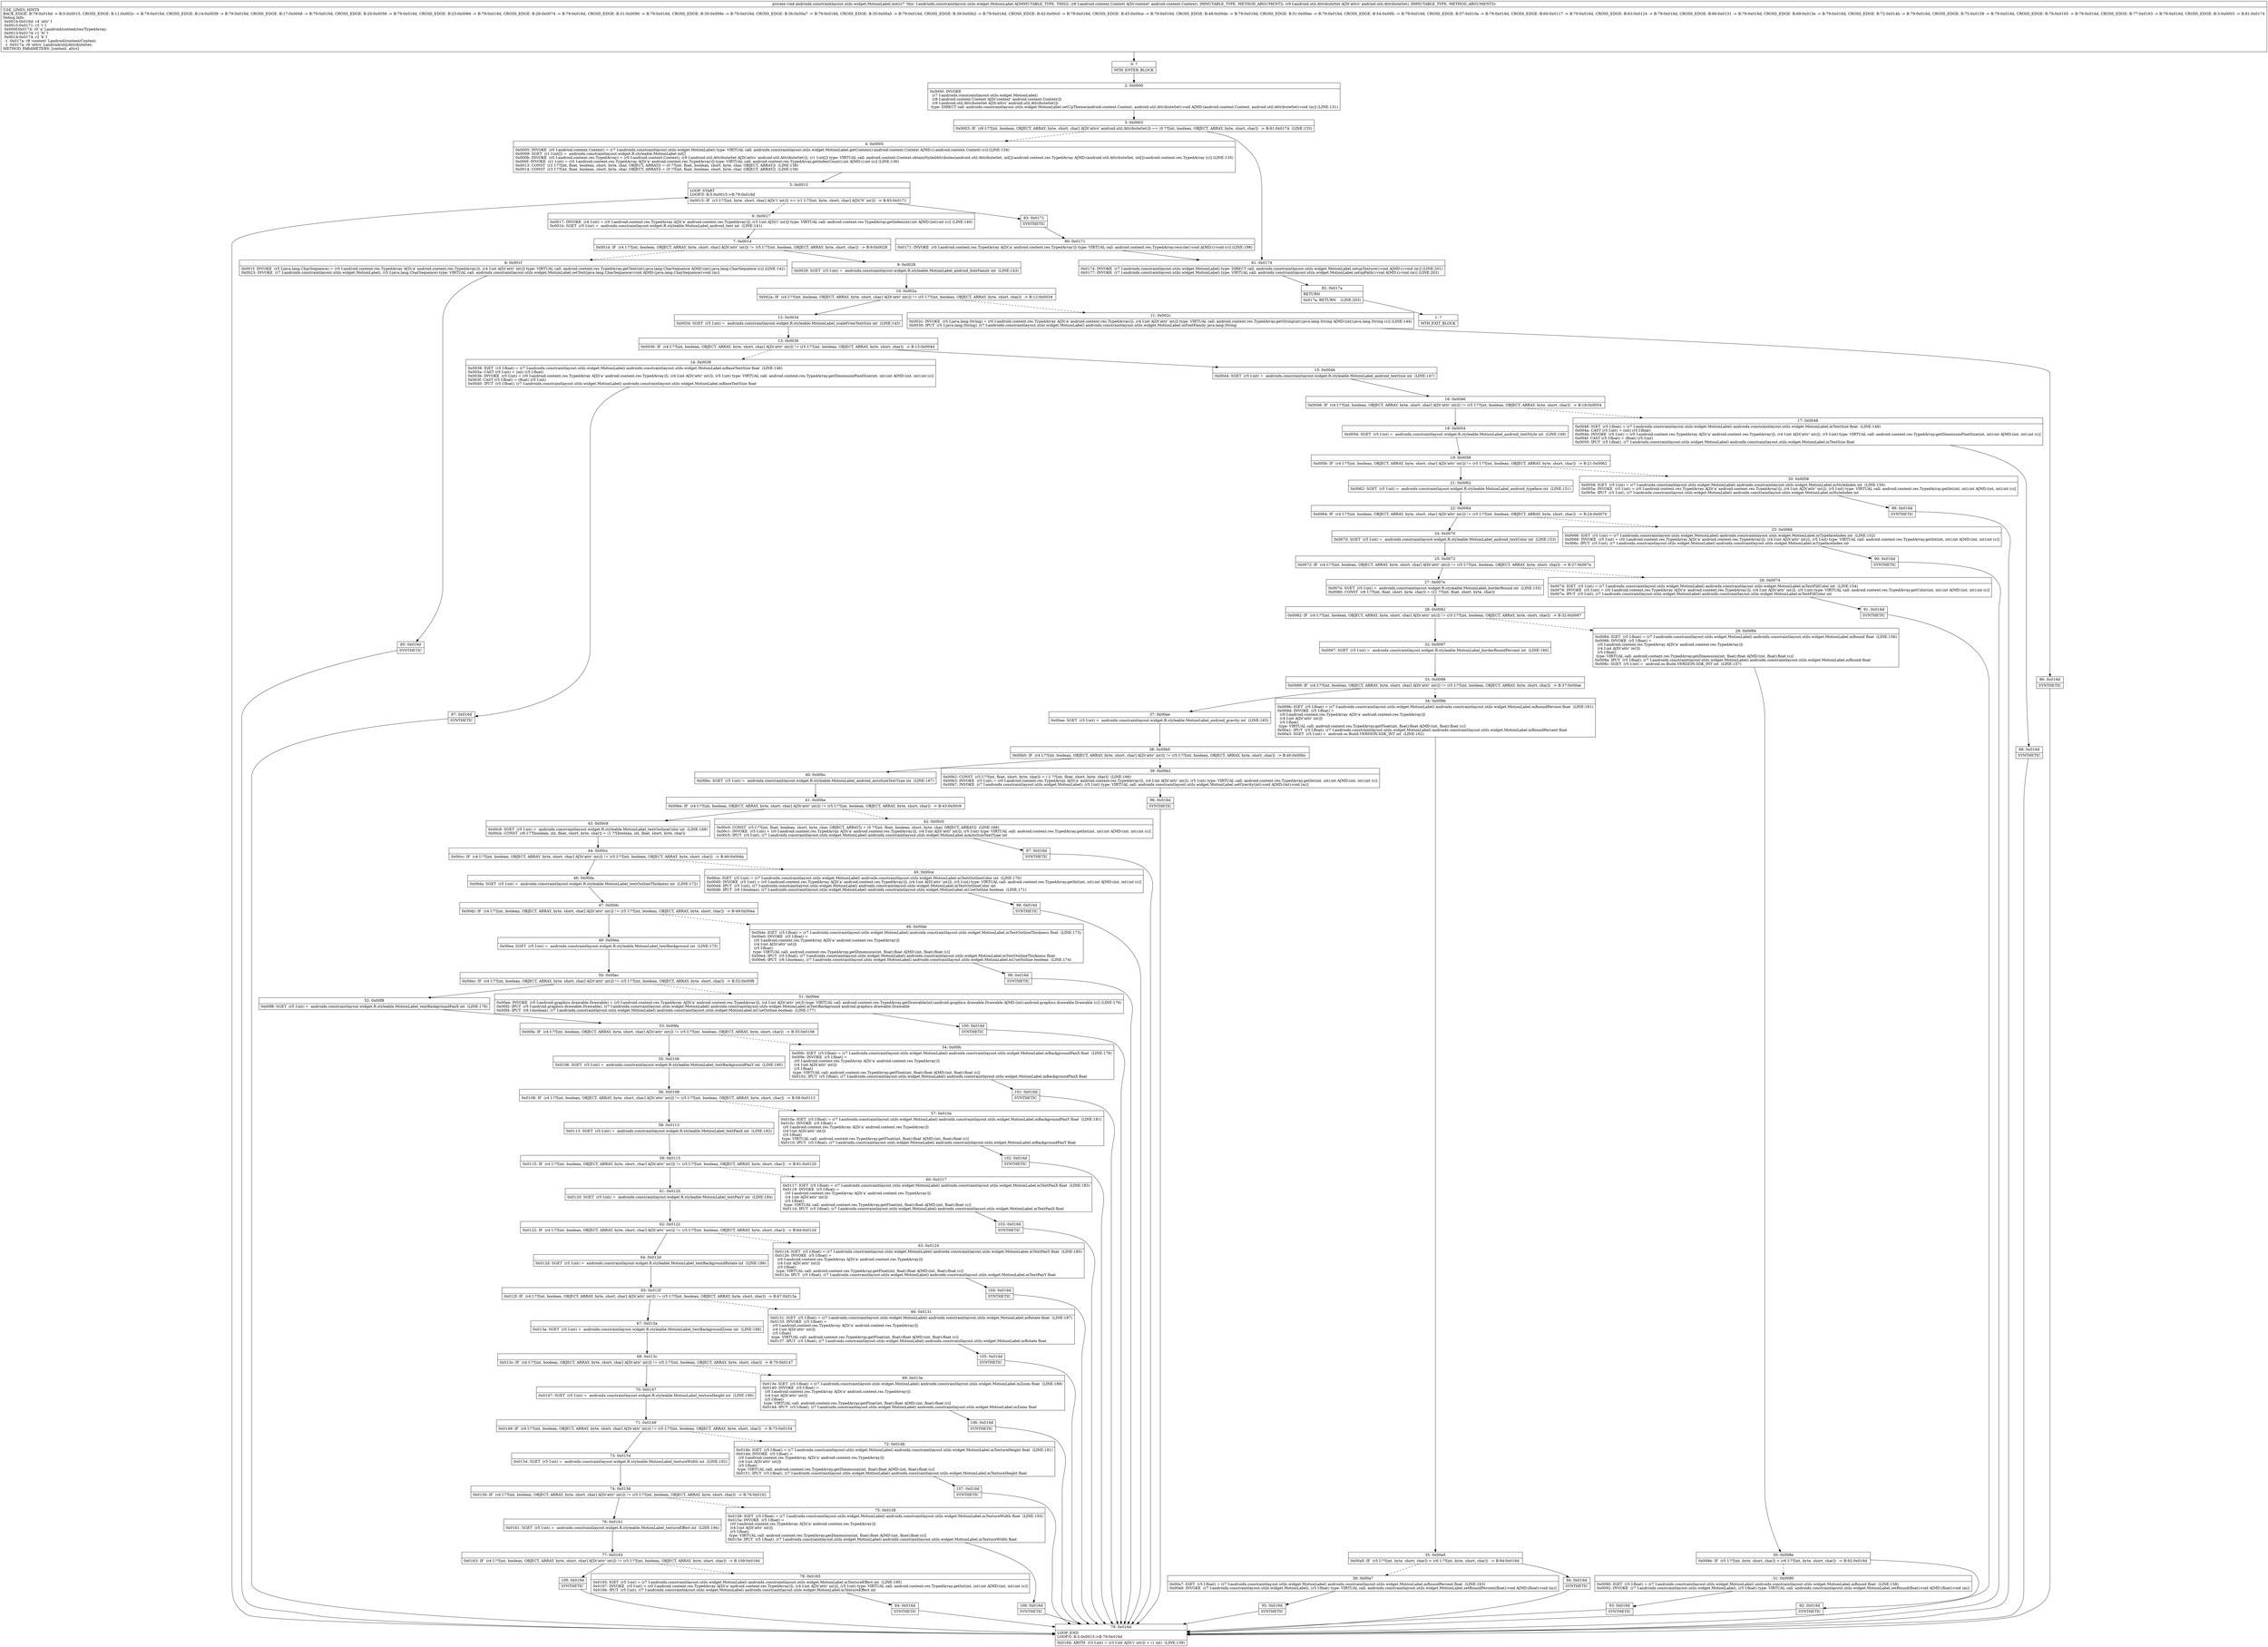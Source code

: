 digraph "CFG forandroidx.constraintlayout.utils.widget.MotionLabel.init(Landroid\/content\/Context;Landroid\/util\/AttributeSet;)V" {
Node_0 [shape=record,label="{0\:\ ?|MTH_ENTER_BLOCK\l}"];
Node_2 [shape=record,label="{2\:\ 0x0000|0x0000: INVOKE  \l  (r7 I:androidx.constraintlayout.utils.widget.MotionLabel)\l  (r8 I:android.content.Context A[D('context' android.content.Context)])\l  (r9 I:android.util.AttributeSet A[D('attrs' android.util.AttributeSet)])\l type: DIRECT call: androidx.constraintlayout.utils.widget.MotionLabel.setUpTheme(android.content.Context, android.util.AttributeSet):void A[MD:(android.content.Context, android.util.AttributeSet):void (m)] (LINE:131)\l}"];
Node_3 [shape=record,label="{3\:\ 0x0003|0x0003: IF  (r9 I:??[int, boolean, OBJECT, ARRAY, byte, short, char] A[D('attrs' android.util.AttributeSet)]) == (0 ??[int, boolean, OBJECT, ARRAY, byte, short, char])  \-\> B:81:0x0174  (LINE:133)\l}"];
Node_4 [shape=record,label="{4\:\ 0x0005|0x0005: INVOKE  (r0 I:android.content.Context) = (r7 I:androidx.constraintlayout.utils.widget.MotionLabel) type: VIRTUAL call: androidx.constraintlayout.utils.widget.MotionLabel.getContext():android.content.Context A[MD:():android.content.Context (c)] (LINE:134)\l0x0009: SGET  (r1 I:int[]) =  androidx.constraintlayout.widget.R.styleable.MotionLabel int[] \l0x000b: INVOKE  (r0 I:android.content.res.TypedArray) = (r0 I:android.content.Context), (r9 I:android.util.AttributeSet A[D('attrs' android.util.AttributeSet)]), (r1 I:int[]) type: VIRTUAL call: android.content.Context.obtainStyledAttributes(android.util.AttributeSet, int[]):android.content.res.TypedArray A[MD:(android.util.AttributeSet, int[]):android.content.res.TypedArray (c)] (LINE:135)\l0x000f: INVOKE  (r1 I:int) = (r0 I:android.content.res.TypedArray A[D('a' android.content.res.TypedArray)]) type: VIRTUAL call: android.content.res.TypedArray.getIndexCount():int A[MD:():int (c)] (LINE:136)\l0x0013: CONST  (r2 I:??[int, float, boolean, short, byte, char, OBJECT, ARRAY]) = (0 ??[int, float, boolean, short, byte, char, OBJECT, ARRAY])  (LINE:138)\l0x0014: CONST  (r3 I:??[int, float, boolean, short, byte, char, OBJECT, ARRAY]) = (0 ??[int, float, boolean, short, byte, char, OBJECT, ARRAY])  (LINE:139)\l}"];
Node_5 [shape=record,label="{5\:\ 0x0015|LOOP_START\lLOOP:0: B:5:0x0015\-\>B:79:0x016d\l|0x0015: IF  (r3 I:??[int, byte, short, char] A[D('i' int)]) \>= (r1 I:??[int, byte, short, char] A[D('N' int)])  \-\> B:83:0x0171 \l}"];
Node_6 [shape=record,label="{6\:\ 0x0017|0x0017: INVOKE  (r4 I:int) = (r0 I:android.content.res.TypedArray A[D('a' android.content.res.TypedArray)]), (r3 I:int A[D('i' int)]) type: VIRTUAL call: android.content.res.TypedArray.getIndex(int):int A[MD:(int):int (c)] (LINE:140)\l0x001b: SGET  (r5 I:int) =  androidx.constraintlayout.widget.R.styleable.MotionLabel_android_text int  (LINE:141)\l}"];
Node_7 [shape=record,label="{7\:\ 0x001d|0x001d: IF  (r4 I:??[int, boolean, OBJECT, ARRAY, byte, short, char] A[D('attr' int)]) != (r5 I:??[int, boolean, OBJECT, ARRAY, byte, short, char])  \-\> B:9:0x0028 \l}"];
Node_8 [shape=record,label="{8\:\ 0x001f|0x001f: INVOKE  (r5 I:java.lang.CharSequence) = (r0 I:android.content.res.TypedArray A[D('a' android.content.res.TypedArray)]), (r4 I:int A[D('attr' int)]) type: VIRTUAL call: android.content.res.TypedArray.getText(int):java.lang.CharSequence A[MD:(int):java.lang.CharSequence (c)] (LINE:142)\l0x0023: INVOKE  (r7 I:androidx.constraintlayout.utils.widget.MotionLabel), (r5 I:java.lang.CharSequence) type: VIRTUAL call: androidx.constraintlayout.utils.widget.MotionLabel.setText(java.lang.CharSequence):void A[MD:(java.lang.CharSequence):void (m)]\l}"];
Node_85 [shape=record,label="{85\:\ 0x016d|SYNTHETIC\l}"];
Node_79 [shape=record,label="{79\:\ 0x016d|LOOP_END\lLOOP:0: B:5:0x0015\-\>B:79:0x016d\l|0x016d: ARITH  (r3 I:int) = (r3 I:int A[D('i' int)]) + (1 int)  (LINE:139)\l}"];
Node_9 [shape=record,label="{9\:\ 0x0028|0x0028: SGET  (r5 I:int) =  androidx.constraintlayout.widget.R.styleable.MotionLabel_android_fontFamily int  (LINE:143)\l}"];
Node_10 [shape=record,label="{10\:\ 0x002a|0x002a: IF  (r4 I:??[int, boolean, OBJECT, ARRAY, byte, short, char] A[D('attr' int)]) != (r5 I:??[int, boolean, OBJECT, ARRAY, byte, short, char])  \-\> B:12:0x0034 \l}"];
Node_11 [shape=record,label="{11\:\ 0x002c|0x002c: INVOKE  (r5 I:java.lang.String) = (r0 I:android.content.res.TypedArray A[D('a' android.content.res.TypedArray)]), (r4 I:int A[D('attr' int)]) type: VIRTUAL call: android.content.res.TypedArray.getString(int):java.lang.String A[MD:(int):java.lang.String (c)] (LINE:144)\l0x0030: IPUT  (r5 I:java.lang.String), (r7 I:androidx.constraintlayout.utils.widget.MotionLabel) androidx.constraintlayout.utils.widget.MotionLabel.mFontFamily java.lang.String \l}"];
Node_86 [shape=record,label="{86\:\ 0x016d|SYNTHETIC\l}"];
Node_12 [shape=record,label="{12\:\ 0x0034|0x0034: SGET  (r5 I:int) =  androidx.constraintlayout.widget.R.styleable.MotionLabel_scaleFromTextSize int  (LINE:145)\l}"];
Node_13 [shape=record,label="{13\:\ 0x0036|0x0036: IF  (r4 I:??[int, boolean, OBJECT, ARRAY, byte, short, char] A[D('attr' int)]) != (r5 I:??[int, boolean, OBJECT, ARRAY, byte, short, char])  \-\> B:15:0x0044 \l}"];
Node_14 [shape=record,label="{14\:\ 0x0038|0x0038: IGET  (r5 I:float) = (r7 I:androidx.constraintlayout.utils.widget.MotionLabel) androidx.constraintlayout.utils.widget.MotionLabel.mBaseTextSize float  (LINE:146)\l0x003a: CAST (r5 I:int) = (int) (r5 I:float) \l0x003b: INVOKE  (r5 I:int) = (r0 I:android.content.res.TypedArray A[D('a' android.content.res.TypedArray)]), (r4 I:int A[D('attr' int)]), (r5 I:int) type: VIRTUAL call: android.content.res.TypedArray.getDimensionPixelSize(int, int):int A[MD:(int, int):int (c)]\l0x003f: CAST (r5 I:float) = (float) (r5 I:int) \l0x0040: IPUT  (r5 I:float), (r7 I:androidx.constraintlayout.utils.widget.MotionLabel) androidx.constraintlayout.utils.widget.MotionLabel.mBaseTextSize float \l}"];
Node_87 [shape=record,label="{87\:\ 0x016d|SYNTHETIC\l}"];
Node_15 [shape=record,label="{15\:\ 0x0044|0x0044: SGET  (r5 I:int) =  androidx.constraintlayout.widget.R.styleable.MotionLabel_android_textSize int  (LINE:147)\l}"];
Node_16 [shape=record,label="{16\:\ 0x0046|0x0046: IF  (r4 I:??[int, boolean, OBJECT, ARRAY, byte, short, char] A[D('attr' int)]) != (r5 I:??[int, boolean, OBJECT, ARRAY, byte, short, char])  \-\> B:18:0x0054 \l}"];
Node_17 [shape=record,label="{17\:\ 0x0048|0x0048: IGET  (r5 I:float) = (r7 I:androidx.constraintlayout.utils.widget.MotionLabel) androidx.constraintlayout.utils.widget.MotionLabel.mTextSize float  (LINE:148)\l0x004a: CAST (r5 I:int) = (int) (r5 I:float) \l0x004b: INVOKE  (r5 I:int) = (r0 I:android.content.res.TypedArray A[D('a' android.content.res.TypedArray)]), (r4 I:int A[D('attr' int)]), (r5 I:int) type: VIRTUAL call: android.content.res.TypedArray.getDimensionPixelSize(int, int):int A[MD:(int, int):int (c)]\l0x004f: CAST (r5 I:float) = (float) (r5 I:int) \l0x0050: IPUT  (r5 I:float), (r7 I:androidx.constraintlayout.utils.widget.MotionLabel) androidx.constraintlayout.utils.widget.MotionLabel.mTextSize float \l}"];
Node_88 [shape=record,label="{88\:\ 0x016d|SYNTHETIC\l}"];
Node_18 [shape=record,label="{18\:\ 0x0054|0x0054: SGET  (r5 I:int) =  androidx.constraintlayout.widget.R.styleable.MotionLabel_android_textStyle int  (LINE:149)\l}"];
Node_19 [shape=record,label="{19\:\ 0x0056|0x0056: IF  (r4 I:??[int, boolean, OBJECT, ARRAY, byte, short, char] A[D('attr' int)]) != (r5 I:??[int, boolean, OBJECT, ARRAY, byte, short, char])  \-\> B:21:0x0062 \l}"];
Node_20 [shape=record,label="{20\:\ 0x0058|0x0058: IGET  (r5 I:int) = (r7 I:androidx.constraintlayout.utils.widget.MotionLabel) androidx.constraintlayout.utils.widget.MotionLabel.mStyleIndex int  (LINE:150)\l0x005a: INVOKE  (r5 I:int) = (r0 I:android.content.res.TypedArray A[D('a' android.content.res.TypedArray)]), (r4 I:int A[D('attr' int)]), (r5 I:int) type: VIRTUAL call: android.content.res.TypedArray.getInt(int, int):int A[MD:(int, int):int (c)]\l0x005e: IPUT  (r5 I:int), (r7 I:androidx.constraintlayout.utils.widget.MotionLabel) androidx.constraintlayout.utils.widget.MotionLabel.mStyleIndex int \l}"];
Node_89 [shape=record,label="{89\:\ 0x016d|SYNTHETIC\l}"];
Node_21 [shape=record,label="{21\:\ 0x0062|0x0062: SGET  (r5 I:int) =  androidx.constraintlayout.widget.R.styleable.MotionLabel_android_typeface int  (LINE:151)\l}"];
Node_22 [shape=record,label="{22\:\ 0x0064|0x0064: IF  (r4 I:??[int, boolean, OBJECT, ARRAY, byte, short, char] A[D('attr' int)]) != (r5 I:??[int, boolean, OBJECT, ARRAY, byte, short, char])  \-\> B:24:0x0070 \l}"];
Node_23 [shape=record,label="{23\:\ 0x0066|0x0066: IGET  (r5 I:int) = (r7 I:androidx.constraintlayout.utils.widget.MotionLabel) androidx.constraintlayout.utils.widget.MotionLabel.mTypefaceIndex int  (LINE:152)\l0x0068: INVOKE  (r5 I:int) = (r0 I:android.content.res.TypedArray A[D('a' android.content.res.TypedArray)]), (r4 I:int A[D('attr' int)]), (r5 I:int) type: VIRTUAL call: android.content.res.TypedArray.getInt(int, int):int A[MD:(int, int):int (c)]\l0x006c: IPUT  (r5 I:int), (r7 I:androidx.constraintlayout.utils.widget.MotionLabel) androidx.constraintlayout.utils.widget.MotionLabel.mTypefaceIndex int \l}"];
Node_90 [shape=record,label="{90\:\ 0x016d|SYNTHETIC\l}"];
Node_24 [shape=record,label="{24\:\ 0x0070|0x0070: SGET  (r5 I:int) =  androidx.constraintlayout.widget.R.styleable.MotionLabel_android_textColor int  (LINE:153)\l}"];
Node_25 [shape=record,label="{25\:\ 0x0072|0x0072: IF  (r4 I:??[int, boolean, OBJECT, ARRAY, byte, short, char] A[D('attr' int)]) != (r5 I:??[int, boolean, OBJECT, ARRAY, byte, short, char])  \-\> B:27:0x007e \l}"];
Node_26 [shape=record,label="{26\:\ 0x0074|0x0074: IGET  (r5 I:int) = (r7 I:androidx.constraintlayout.utils.widget.MotionLabel) androidx.constraintlayout.utils.widget.MotionLabel.mTextFillColor int  (LINE:154)\l0x0076: INVOKE  (r5 I:int) = (r0 I:android.content.res.TypedArray A[D('a' android.content.res.TypedArray)]), (r4 I:int A[D('attr' int)]), (r5 I:int) type: VIRTUAL call: android.content.res.TypedArray.getColor(int, int):int A[MD:(int, int):int (c)]\l0x007a: IPUT  (r5 I:int), (r7 I:androidx.constraintlayout.utils.widget.MotionLabel) androidx.constraintlayout.utils.widget.MotionLabel.mTextFillColor int \l}"];
Node_91 [shape=record,label="{91\:\ 0x016d|SYNTHETIC\l}"];
Node_27 [shape=record,label="{27\:\ 0x007e|0x007e: SGET  (r5 I:int) =  androidx.constraintlayout.widget.R.styleable.MotionLabel_borderRound int  (LINE:155)\l0x0080: CONST  (r6 I:??[int, float, short, byte, char]) = (21 ??[int, float, short, byte, char]) \l}"];
Node_28 [shape=record,label="{28\:\ 0x0082|0x0082: IF  (r4 I:??[int, boolean, OBJECT, ARRAY, byte, short, char] A[D('attr' int)]) != (r5 I:??[int, boolean, OBJECT, ARRAY, byte, short, char])  \-\> B:32:0x0097 \l}"];
Node_29 [shape=record,label="{29\:\ 0x0084|0x0084: IGET  (r5 I:float) = (r7 I:androidx.constraintlayout.utils.widget.MotionLabel) androidx.constraintlayout.utils.widget.MotionLabel.mRound float  (LINE:156)\l0x0086: INVOKE  (r5 I:float) = \l  (r0 I:android.content.res.TypedArray A[D('a' android.content.res.TypedArray)])\l  (r4 I:int A[D('attr' int)])\l  (r5 I:float)\l type: VIRTUAL call: android.content.res.TypedArray.getDimension(int, float):float A[MD:(int, float):float (c)]\l0x008a: IPUT  (r5 I:float), (r7 I:androidx.constraintlayout.utils.widget.MotionLabel) androidx.constraintlayout.utils.widget.MotionLabel.mRound float \l0x008c: SGET  (r5 I:int) =  android.os.Build.VERSION.SDK_INT int  (LINE:157)\l}"];
Node_30 [shape=record,label="{30\:\ 0x008e|0x008e: IF  (r5 I:??[int, byte, short, char]) \< (r6 I:??[int, byte, short, char])  \-\> B:92:0x016d \l}"];
Node_31 [shape=record,label="{31\:\ 0x0090|0x0090: IGET  (r5 I:float) = (r7 I:androidx.constraintlayout.utils.widget.MotionLabel) androidx.constraintlayout.utils.widget.MotionLabel.mRound float  (LINE:158)\l0x0092: INVOKE  (r7 I:androidx.constraintlayout.utils.widget.MotionLabel), (r5 I:float) type: VIRTUAL call: androidx.constraintlayout.utils.widget.MotionLabel.setRound(float):void A[MD:(float):void (m)]\l}"];
Node_93 [shape=record,label="{93\:\ 0x016d|SYNTHETIC\l}"];
Node_92 [shape=record,label="{92\:\ 0x016d|SYNTHETIC\l}"];
Node_32 [shape=record,label="{32\:\ 0x0097|0x0097: SGET  (r5 I:int) =  androidx.constraintlayout.widget.R.styleable.MotionLabel_borderRoundPercent int  (LINE:160)\l}"];
Node_33 [shape=record,label="{33\:\ 0x0099|0x0099: IF  (r4 I:??[int, boolean, OBJECT, ARRAY, byte, short, char] A[D('attr' int)]) != (r5 I:??[int, boolean, OBJECT, ARRAY, byte, short, char])  \-\> B:37:0x00ae \l}"];
Node_34 [shape=record,label="{34\:\ 0x009b|0x009b: IGET  (r5 I:float) = (r7 I:androidx.constraintlayout.utils.widget.MotionLabel) androidx.constraintlayout.utils.widget.MotionLabel.mRoundPercent float  (LINE:161)\l0x009d: INVOKE  (r5 I:float) = \l  (r0 I:android.content.res.TypedArray A[D('a' android.content.res.TypedArray)])\l  (r4 I:int A[D('attr' int)])\l  (r5 I:float)\l type: VIRTUAL call: android.content.res.TypedArray.getFloat(int, float):float A[MD:(int, float):float (c)]\l0x00a1: IPUT  (r5 I:float), (r7 I:androidx.constraintlayout.utils.widget.MotionLabel) androidx.constraintlayout.utils.widget.MotionLabel.mRoundPercent float \l0x00a3: SGET  (r5 I:int) =  android.os.Build.VERSION.SDK_INT int  (LINE:162)\l}"];
Node_35 [shape=record,label="{35\:\ 0x00a5|0x00a5: IF  (r5 I:??[int, byte, short, char]) \< (r6 I:??[int, byte, short, char])  \-\> B:94:0x016d \l}"];
Node_36 [shape=record,label="{36\:\ 0x00a7|0x00a7: IGET  (r5 I:float) = (r7 I:androidx.constraintlayout.utils.widget.MotionLabel) androidx.constraintlayout.utils.widget.MotionLabel.mRoundPercent float  (LINE:163)\l0x00a9: INVOKE  (r7 I:androidx.constraintlayout.utils.widget.MotionLabel), (r5 I:float) type: VIRTUAL call: androidx.constraintlayout.utils.widget.MotionLabel.setRoundPercent(float):void A[MD:(float):void (m)]\l}"];
Node_95 [shape=record,label="{95\:\ 0x016d|SYNTHETIC\l}"];
Node_94 [shape=record,label="{94\:\ 0x016d|SYNTHETIC\l}"];
Node_37 [shape=record,label="{37\:\ 0x00ae|0x00ae: SGET  (r5 I:int) =  androidx.constraintlayout.widget.R.styleable.MotionLabel_android_gravity int  (LINE:165)\l}"];
Node_38 [shape=record,label="{38\:\ 0x00b0|0x00b0: IF  (r4 I:??[int, boolean, OBJECT, ARRAY, byte, short, char] A[D('attr' int)]) != (r5 I:??[int, boolean, OBJECT, ARRAY, byte, short, char])  \-\> B:40:0x00bc \l}"];
Node_39 [shape=record,label="{39\:\ 0x00b2|0x00b2: CONST  (r5 I:??[int, float, short, byte, char]) = (\-1 ??[int, float, short, byte, char])  (LINE:166)\l0x00b3: INVOKE  (r5 I:int) = (r0 I:android.content.res.TypedArray A[D('a' android.content.res.TypedArray)]), (r4 I:int A[D('attr' int)]), (r5 I:int) type: VIRTUAL call: android.content.res.TypedArray.getInt(int, int):int A[MD:(int, int):int (c)]\l0x00b7: INVOKE  (r7 I:androidx.constraintlayout.utils.widget.MotionLabel), (r5 I:int) type: VIRTUAL call: androidx.constraintlayout.utils.widget.MotionLabel.setGravity(int):void A[MD:(int):void (m)]\l}"];
Node_96 [shape=record,label="{96\:\ 0x016d|SYNTHETIC\l}"];
Node_40 [shape=record,label="{40\:\ 0x00bc|0x00bc: SGET  (r5 I:int) =  androidx.constraintlayout.widget.R.styleable.MotionLabel_android_autoSizeTextType int  (LINE:167)\l}"];
Node_41 [shape=record,label="{41\:\ 0x00be|0x00be: IF  (r4 I:??[int, boolean, OBJECT, ARRAY, byte, short, char] A[D('attr' int)]) != (r5 I:??[int, boolean, OBJECT, ARRAY, byte, short, char])  \-\> B:43:0x00c9 \l}"];
Node_42 [shape=record,label="{42\:\ 0x00c0|0x00c0: CONST  (r5 I:??[int, float, boolean, short, byte, char, OBJECT, ARRAY]) = (0 ??[int, float, boolean, short, byte, char, OBJECT, ARRAY])  (LINE:168)\l0x00c1: INVOKE  (r5 I:int) = (r0 I:android.content.res.TypedArray A[D('a' android.content.res.TypedArray)]), (r4 I:int A[D('attr' int)]), (r5 I:int) type: VIRTUAL call: android.content.res.TypedArray.getInt(int, int):int A[MD:(int, int):int (c)]\l0x00c5: IPUT  (r5 I:int), (r7 I:androidx.constraintlayout.utils.widget.MotionLabel) androidx.constraintlayout.utils.widget.MotionLabel.mAutoSizeTextType int \l}"];
Node_97 [shape=record,label="{97\:\ 0x016d|SYNTHETIC\l}"];
Node_43 [shape=record,label="{43\:\ 0x00c9|0x00c9: SGET  (r5 I:int) =  androidx.constraintlayout.widget.R.styleable.MotionLabel_textOutlineColor int  (LINE:169)\l0x00cb: CONST  (r6 I:??[boolean, int, float, short, byte, char]) = (1 ??[boolean, int, float, short, byte, char]) \l}"];
Node_44 [shape=record,label="{44\:\ 0x00cc|0x00cc: IF  (r4 I:??[int, boolean, OBJECT, ARRAY, byte, short, char] A[D('attr' int)]) != (r5 I:??[int, boolean, OBJECT, ARRAY, byte, short, char])  \-\> B:46:0x00da \l}"];
Node_45 [shape=record,label="{45\:\ 0x00ce|0x00ce: IGET  (r5 I:int) = (r7 I:androidx.constraintlayout.utils.widget.MotionLabel) androidx.constraintlayout.utils.widget.MotionLabel.mTextOutlineColor int  (LINE:170)\l0x00d0: INVOKE  (r5 I:int) = (r0 I:android.content.res.TypedArray A[D('a' android.content.res.TypedArray)]), (r4 I:int A[D('attr' int)]), (r5 I:int) type: VIRTUAL call: android.content.res.TypedArray.getInt(int, int):int A[MD:(int, int):int (c)]\l0x00d4: IPUT  (r5 I:int), (r7 I:androidx.constraintlayout.utils.widget.MotionLabel) androidx.constraintlayout.utils.widget.MotionLabel.mTextOutlineColor int \l0x00d6: IPUT  (r6 I:boolean), (r7 I:androidx.constraintlayout.utils.widget.MotionLabel) androidx.constraintlayout.utils.widget.MotionLabel.mUseOutline boolean  (LINE:171)\l}"];
Node_98 [shape=record,label="{98\:\ 0x016d|SYNTHETIC\l}"];
Node_46 [shape=record,label="{46\:\ 0x00da|0x00da: SGET  (r5 I:int) =  androidx.constraintlayout.widget.R.styleable.MotionLabel_textOutlineThickness int  (LINE:172)\l}"];
Node_47 [shape=record,label="{47\:\ 0x00dc|0x00dc: IF  (r4 I:??[int, boolean, OBJECT, ARRAY, byte, short, char] A[D('attr' int)]) != (r5 I:??[int, boolean, OBJECT, ARRAY, byte, short, char])  \-\> B:49:0x00ea \l}"];
Node_48 [shape=record,label="{48\:\ 0x00de|0x00de: IGET  (r5 I:float) = (r7 I:androidx.constraintlayout.utils.widget.MotionLabel) androidx.constraintlayout.utils.widget.MotionLabel.mTextOutlineThickness float  (LINE:173)\l0x00e0: INVOKE  (r5 I:float) = \l  (r0 I:android.content.res.TypedArray A[D('a' android.content.res.TypedArray)])\l  (r4 I:int A[D('attr' int)])\l  (r5 I:float)\l type: VIRTUAL call: android.content.res.TypedArray.getDimension(int, float):float A[MD:(int, float):float (c)]\l0x00e4: IPUT  (r5 I:float), (r7 I:androidx.constraintlayout.utils.widget.MotionLabel) androidx.constraintlayout.utils.widget.MotionLabel.mTextOutlineThickness float \l0x00e6: IPUT  (r6 I:boolean), (r7 I:androidx.constraintlayout.utils.widget.MotionLabel) androidx.constraintlayout.utils.widget.MotionLabel.mUseOutline boolean  (LINE:174)\l}"];
Node_99 [shape=record,label="{99\:\ 0x016d|SYNTHETIC\l}"];
Node_49 [shape=record,label="{49\:\ 0x00ea|0x00ea: SGET  (r5 I:int) =  androidx.constraintlayout.widget.R.styleable.MotionLabel_textBackground int  (LINE:175)\l}"];
Node_50 [shape=record,label="{50\:\ 0x00ec|0x00ec: IF  (r4 I:??[int, boolean, OBJECT, ARRAY, byte, short, char] A[D('attr' int)]) != (r5 I:??[int, boolean, OBJECT, ARRAY, byte, short, char])  \-\> B:52:0x00f8 \l}"];
Node_51 [shape=record,label="{51\:\ 0x00ee|0x00ee: INVOKE  (r5 I:android.graphics.drawable.Drawable) = (r0 I:android.content.res.TypedArray A[D('a' android.content.res.TypedArray)]), (r4 I:int A[D('attr' int)]) type: VIRTUAL call: android.content.res.TypedArray.getDrawable(int):android.graphics.drawable.Drawable A[MD:(int):android.graphics.drawable.Drawable (c)] (LINE:176)\l0x00f2: IPUT  (r5 I:android.graphics.drawable.Drawable), (r7 I:androidx.constraintlayout.utils.widget.MotionLabel) androidx.constraintlayout.utils.widget.MotionLabel.mTextBackground android.graphics.drawable.Drawable \l0x00f4: IPUT  (r6 I:boolean), (r7 I:androidx.constraintlayout.utils.widget.MotionLabel) androidx.constraintlayout.utils.widget.MotionLabel.mUseOutline boolean  (LINE:177)\l}"];
Node_100 [shape=record,label="{100\:\ 0x016d|SYNTHETIC\l}"];
Node_52 [shape=record,label="{52\:\ 0x00f8|0x00f8: SGET  (r5 I:int) =  androidx.constraintlayout.widget.R.styleable.MotionLabel_textBackgroundPanX int  (LINE:178)\l}"];
Node_53 [shape=record,label="{53\:\ 0x00fa|0x00fa: IF  (r4 I:??[int, boolean, OBJECT, ARRAY, byte, short, char] A[D('attr' int)]) != (r5 I:??[int, boolean, OBJECT, ARRAY, byte, short, char])  \-\> B:55:0x0106 \l}"];
Node_54 [shape=record,label="{54\:\ 0x00fc|0x00fc: IGET  (r5 I:float) = (r7 I:androidx.constraintlayout.utils.widget.MotionLabel) androidx.constraintlayout.utils.widget.MotionLabel.mBackgroundPanX float  (LINE:179)\l0x00fe: INVOKE  (r5 I:float) = \l  (r0 I:android.content.res.TypedArray A[D('a' android.content.res.TypedArray)])\l  (r4 I:int A[D('attr' int)])\l  (r5 I:float)\l type: VIRTUAL call: android.content.res.TypedArray.getFloat(int, float):float A[MD:(int, float):float (c)]\l0x0102: IPUT  (r5 I:float), (r7 I:androidx.constraintlayout.utils.widget.MotionLabel) androidx.constraintlayout.utils.widget.MotionLabel.mBackgroundPanX float \l}"];
Node_101 [shape=record,label="{101\:\ 0x016d|SYNTHETIC\l}"];
Node_55 [shape=record,label="{55\:\ 0x0106|0x0106: SGET  (r5 I:int) =  androidx.constraintlayout.widget.R.styleable.MotionLabel_textBackgroundPanY int  (LINE:180)\l}"];
Node_56 [shape=record,label="{56\:\ 0x0108|0x0108: IF  (r4 I:??[int, boolean, OBJECT, ARRAY, byte, short, char] A[D('attr' int)]) != (r5 I:??[int, boolean, OBJECT, ARRAY, byte, short, char])  \-\> B:58:0x0113 \l}"];
Node_57 [shape=record,label="{57\:\ 0x010a|0x010a: IGET  (r5 I:float) = (r7 I:androidx.constraintlayout.utils.widget.MotionLabel) androidx.constraintlayout.utils.widget.MotionLabel.mBackgroundPanY float  (LINE:181)\l0x010c: INVOKE  (r5 I:float) = \l  (r0 I:android.content.res.TypedArray A[D('a' android.content.res.TypedArray)])\l  (r4 I:int A[D('attr' int)])\l  (r5 I:float)\l type: VIRTUAL call: android.content.res.TypedArray.getFloat(int, float):float A[MD:(int, float):float (c)]\l0x0110: IPUT  (r5 I:float), (r7 I:androidx.constraintlayout.utils.widget.MotionLabel) androidx.constraintlayout.utils.widget.MotionLabel.mBackgroundPanY float \l}"];
Node_102 [shape=record,label="{102\:\ 0x016d|SYNTHETIC\l}"];
Node_58 [shape=record,label="{58\:\ 0x0113|0x0113: SGET  (r5 I:int) =  androidx.constraintlayout.widget.R.styleable.MotionLabel_textPanX int  (LINE:182)\l}"];
Node_59 [shape=record,label="{59\:\ 0x0115|0x0115: IF  (r4 I:??[int, boolean, OBJECT, ARRAY, byte, short, char] A[D('attr' int)]) != (r5 I:??[int, boolean, OBJECT, ARRAY, byte, short, char])  \-\> B:61:0x0120 \l}"];
Node_60 [shape=record,label="{60\:\ 0x0117|0x0117: IGET  (r5 I:float) = (r7 I:androidx.constraintlayout.utils.widget.MotionLabel) androidx.constraintlayout.utils.widget.MotionLabel.mTextPanX float  (LINE:183)\l0x0119: INVOKE  (r5 I:float) = \l  (r0 I:android.content.res.TypedArray A[D('a' android.content.res.TypedArray)])\l  (r4 I:int A[D('attr' int)])\l  (r5 I:float)\l type: VIRTUAL call: android.content.res.TypedArray.getFloat(int, float):float A[MD:(int, float):float (c)]\l0x011d: IPUT  (r5 I:float), (r7 I:androidx.constraintlayout.utils.widget.MotionLabel) androidx.constraintlayout.utils.widget.MotionLabel.mTextPanX float \l}"];
Node_103 [shape=record,label="{103\:\ 0x016d|SYNTHETIC\l}"];
Node_61 [shape=record,label="{61\:\ 0x0120|0x0120: SGET  (r5 I:int) =  androidx.constraintlayout.widget.R.styleable.MotionLabel_textPanY int  (LINE:184)\l}"];
Node_62 [shape=record,label="{62\:\ 0x0122|0x0122: IF  (r4 I:??[int, boolean, OBJECT, ARRAY, byte, short, char] A[D('attr' int)]) != (r5 I:??[int, boolean, OBJECT, ARRAY, byte, short, char])  \-\> B:64:0x012d \l}"];
Node_63 [shape=record,label="{63\:\ 0x0124|0x0124: IGET  (r5 I:float) = (r7 I:androidx.constraintlayout.utils.widget.MotionLabel) androidx.constraintlayout.utils.widget.MotionLabel.mTextPanY float  (LINE:185)\l0x0126: INVOKE  (r5 I:float) = \l  (r0 I:android.content.res.TypedArray A[D('a' android.content.res.TypedArray)])\l  (r4 I:int A[D('attr' int)])\l  (r5 I:float)\l type: VIRTUAL call: android.content.res.TypedArray.getFloat(int, float):float A[MD:(int, float):float (c)]\l0x012a: IPUT  (r5 I:float), (r7 I:androidx.constraintlayout.utils.widget.MotionLabel) androidx.constraintlayout.utils.widget.MotionLabel.mTextPanY float \l}"];
Node_104 [shape=record,label="{104\:\ 0x016d|SYNTHETIC\l}"];
Node_64 [shape=record,label="{64\:\ 0x012d|0x012d: SGET  (r5 I:int) =  androidx.constraintlayout.widget.R.styleable.MotionLabel_textBackgroundRotate int  (LINE:186)\l}"];
Node_65 [shape=record,label="{65\:\ 0x012f|0x012f: IF  (r4 I:??[int, boolean, OBJECT, ARRAY, byte, short, char] A[D('attr' int)]) != (r5 I:??[int, boolean, OBJECT, ARRAY, byte, short, char])  \-\> B:67:0x013a \l}"];
Node_66 [shape=record,label="{66\:\ 0x0131|0x0131: IGET  (r5 I:float) = (r7 I:androidx.constraintlayout.utils.widget.MotionLabel) androidx.constraintlayout.utils.widget.MotionLabel.mRotate float  (LINE:187)\l0x0133: INVOKE  (r5 I:float) = \l  (r0 I:android.content.res.TypedArray A[D('a' android.content.res.TypedArray)])\l  (r4 I:int A[D('attr' int)])\l  (r5 I:float)\l type: VIRTUAL call: android.content.res.TypedArray.getFloat(int, float):float A[MD:(int, float):float (c)]\l0x0137: IPUT  (r5 I:float), (r7 I:androidx.constraintlayout.utils.widget.MotionLabel) androidx.constraintlayout.utils.widget.MotionLabel.mRotate float \l}"];
Node_105 [shape=record,label="{105\:\ 0x016d|SYNTHETIC\l}"];
Node_67 [shape=record,label="{67\:\ 0x013a|0x013a: SGET  (r5 I:int) =  androidx.constraintlayout.widget.R.styleable.MotionLabel_textBackgroundZoom int  (LINE:188)\l}"];
Node_68 [shape=record,label="{68\:\ 0x013c|0x013c: IF  (r4 I:??[int, boolean, OBJECT, ARRAY, byte, short, char] A[D('attr' int)]) != (r5 I:??[int, boolean, OBJECT, ARRAY, byte, short, char])  \-\> B:70:0x0147 \l}"];
Node_69 [shape=record,label="{69\:\ 0x013e|0x013e: IGET  (r5 I:float) = (r7 I:androidx.constraintlayout.utils.widget.MotionLabel) androidx.constraintlayout.utils.widget.MotionLabel.mZoom float  (LINE:189)\l0x0140: INVOKE  (r5 I:float) = \l  (r0 I:android.content.res.TypedArray A[D('a' android.content.res.TypedArray)])\l  (r4 I:int A[D('attr' int)])\l  (r5 I:float)\l type: VIRTUAL call: android.content.res.TypedArray.getFloat(int, float):float A[MD:(int, float):float (c)]\l0x0144: IPUT  (r5 I:float), (r7 I:androidx.constraintlayout.utils.widget.MotionLabel) androidx.constraintlayout.utils.widget.MotionLabel.mZoom float \l}"];
Node_106 [shape=record,label="{106\:\ 0x016d|SYNTHETIC\l}"];
Node_70 [shape=record,label="{70\:\ 0x0147|0x0147: SGET  (r5 I:int) =  androidx.constraintlayout.widget.R.styleable.MotionLabel_textureHeight int  (LINE:190)\l}"];
Node_71 [shape=record,label="{71\:\ 0x0149|0x0149: IF  (r4 I:??[int, boolean, OBJECT, ARRAY, byte, short, char] A[D('attr' int)]) != (r5 I:??[int, boolean, OBJECT, ARRAY, byte, short, char])  \-\> B:73:0x0154 \l}"];
Node_72 [shape=record,label="{72\:\ 0x014b|0x014b: IGET  (r5 I:float) = (r7 I:androidx.constraintlayout.utils.widget.MotionLabel) androidx.constraintlayout.utils.widget.MotionLabel.mTextureHeight float  (LINE:191)\l0x014d: INVOKE  (r5 I:float) = \l  (r0 I:android.content.res.TypedArray A[D('a' android.content.res.TypedArray)])\l  (r4 I:int A[D('attr' int)])\l  (r5 I:float)\l type: VIRTUAL call: android.content.res.TypedArray.getDimension(int, float):float A[MD:(int, float):float (c)]\l0x0151: IPUT  (r5 I:float), (r7 I:androidx.constraintlayout.utils.widget.MotionLabel) androidx.constraintlayout.utils.widget.MotionLabel.mTextureHeight float \l}"];
Node_107 [shape=record,label="{107\:\ 0x016d|SYNTHETIC\l}"];
Node_73 [shape=record,label="{73\:\ 0x0154|0x0154: SGET  (r5 I:int) =  androidx.constraintlayout.widget.R.styleable.MotionLabel_textureWidth int  (LINE:192)\l}"];
Node_74 [shape=record,label="{74\:\ 0x0156|0x0156: IF  (r4 I:??[int, boolean, OBJECT, ARRAY, byte, short, char] A[D('attr' int)]) != (r5 I:??[int, boolean, OBJECT, ARRAY, byte, short, char])  \-\> B:76:0x0161 \l}"];
Node_75 [shape=record,label="{75\:\ 0x0158|0x0158: IGET  (r5 I:float) = (r7 I:androidx.constraintlayout.utils.widget.MotionLabel) androidx.constraintlayout.utils.widget.MotionLabel.mTextureWidth float  (LINE:193)\l0x015a: INVOKE  (r5 I:float) = \l  (r0 I:android.content.res.TypedArray A[D('a' android.content.res.TypedArray)])\l  (r4 I:int A[D('attr' int)])\l  (r5 I:float)\l type: VIRTUAL call: android.content.res.TypedArray.getDimension(int, float):float A[MD:(int, float):float (c)]\l0x015e: IPUT  (r5 I:float), (r7 I:androidx.constraintlayout.utils.widget.MotionLabel) androidx.constraintlayout.utils.widget.MotionLabel.mTextureWidth float \l}"];
Node_108 [shape=record,label="{108\:\ 0x016d|SYNTHETIC\l}"];
Node_76 [shape=record,label="{76\:\ 0x0161|0x0161: SGET  (r5 I:int) =  androidx.constraintlayout.widget.R.styleable.MotionLabel_textureEffect int  (LINE:194)\l}"];
Node_77 [shape=record,label="{77\:\ 0x0163|0x0163: IF  (r4 I:??[int, boolean, OBJECT, ARRAY, byte, short, char] A[D('attr' int)]) != (r5 I:??[int, boolean, OBJECT, ARRAY, byte, short, char])  \-\> B:109:0x016d \l}"];
Node_78 [shape=record,label="{78\:\ 0x0165|0x0165: IGET  (r5 I:int) = (r7 I:androidx.constraintlayout.utils.widget.MotionLabel) androidx.constraintlayout.utils.widget.MotionLabel.mTextureEffect int  (LINE:195)\l0x0167: INVOKE  (r5 I:int) = (r0 I:android.content.res.TypedArray A[D('a' android.content.res.TypedArray)]), (r4 I:int A[D('attr' int)]), (r5 I:int) type: VIRTUAL call: android.content.res.TypedArray.getInt(int, int):int A[MD:(int, int):int (c)]\l0x016b: IPUT  (r5 I:int), (r7 I:androidx.constraintlayout.utils.widget.MotionLabel) androidx.constraintlayout.utils.widget.MotionLabel.mTextureEffect int \l}"];
Node_84 [shape=record,label="{84\:\ 0x016d|SYNTHETIC\l}"];
Node_109 [shape=record,label="{109\:\ 0x016d|SYNTHETIC\l}"];
Node_83 [shape=record,label="{83\:\ 0x0171|SYNTHETIC\l}"];
Node_80 [shape=record,label="{80\:\ 0x0171|0x0171: INVOKE  (r0 I:android.content.res.TypedArray A[D('a' android.content.res.TypedArray)]) type: VIRTUAL call: android.content.res.TypedArray.recycle():void A[MD:():void (c)] (LINE:198)\l}"];
Node_81 [shape=record,label="{81\:\ 0x0174|0x0174: INVOKE  (r7 I:androidx.constraintlayout.utils.widget.MotionLabel) type: DIRECT call: androidx.constraintlayout.utils.widget.MotionLabel.setupTexture():void A[MD:():void (m)] (LINE:201)\l0x0177: INVOKE  (r7 I:androidx.constraintlayout.utils.widget.MotionLabel) type: VIRTUAL call: androidx.constraintlayout.utils.widget.MotionLabel.setupPath():void A[MD:():void (m)] (LINE:202)\l}"];
Node_82 [shape=record,label="{82\:\ 0x017a|RETURN\l|0x017a: RETURN    (LINE:203)\l}"];
Node_1 [shape=record,label="{1\:\ ?|MTH_EXIT_BLOCK\l}"];
MethodNode[shape=record,label="{private void androidx.constraintlayout.utils.widget.MotionLabel.init((r7 'this' I:androidx.constraintlayout.utils.widget.MotionLabel A[IMMUTABLE_TYPE, THIS]), (r8 I:android.content.Context A[D('context' android.content.Context), IMMUTABLE_TYPE, METHOD_ARGUMENT]), (r9 I:android.util.AttributeSet A[D('attrs' android.util.AttributeSet), IMMUTABLE_TYPE, METHOD_ARGUMENT]))  | USE_LINES_HINTS\lBACK_EDGE: B:79:0x016d \-\> B:5:0x0015, CROSS_EDGE: B:11:0x002c \-\> B:79:0x016d, CROSS_EDGE: B:14:0x0038 \-\> B:79:0x016d, CROSS_EDGE: B:17:0x0048 \-\> B:79:0x016d, CROSS_EDGE: B:20:0x0058 \-\> B:79:0x016d, CROSS_EDGE: B:23:0x0066 \-\> B:79:0x016d, CROSS_EDGE: B:26:0x0074 \-\> B:79:0x016d, CROSS_EDGE: B:31:0x0090 \-\> B:79:0x016d, CROSS_EDGE: B:30:0x008e \-\> B:79:0x016d, CROSS_EDGE: B:36:0x00a7 \-\> B:79:0x016d, CROSS_EDGE: B:35:0x00a5 \-\> B:79:0x016d, CROSS_EDGE: B:39:0x00b2 \-\> B:79:0x016d, CROSS_EDGE: B:42:0x00c0 \-\> B:79:0x016d, CROSS_EDGE: B:45:0x00ce \-\> B:79:0x016d, CROSS_EDGE: B:48:0x00de \-\> B:79:0x016d, CROSS_EDGE: B:51:0x00ee \-\> B:79:0x016d, CROSS_EDGE: B:54:0x00fc \-\> B:79:0x016d, CROSS_EDGE: B:57:0x010a \-\> B:79:0x016d, CROSS_EDGE: B:60:0x0117 \-\> B:79:0x016d, CROSS_EDGE: B:63:0x0124 \-\> B:79:0x016d, CROSS_EDGE: B:66:0x0131 \-\> B:79:0x016d, CROSS_EDGE: B:69:0x013e \-\> B:79:0x016d, CROSS_EDGE: B:72:0x014b \-\> B:79:0x016d, CROSS_EDGE: B:75:0x0158 \-\> B:79:0x016d, CROSS_EDGE: B:78:0x0165 \-\> B:79:0x016d, CROSS_EDGE: B:77:0x0163 \-\> B:79:0x016d, CROSS_EDGE: B:3:0x0003 \-\> B:81:0x0174\lDebug Info:\l  0x001b\-0x016d: r4 'attr' I\l  0x0015\-0x0171: r3 'i' I\l  0x000f\-0x0174: r0 'a' Landroid\/content\/res\/TypedArray;\l  0x0013\-0x0174: r1 'N' I\l  0x0014\-0x0174: r2 'k' I\l  \-1 \-0x017a: r8 'context' Landroid\/content\/Context;\l  \-1 \-0x017a: r9 'attrs' Landroid\/util\/AttributeSet;\lMETHOD_PARAMETERS: [context, attrs]\l}"];
MethodNode -> Node_0;Node_0 -> Node_2;
Node_2 -> Node_3;
Node_3 -> Node_4[style=dashed];
Node_3 -> Node_81;
Node_4 -> Node_5;
Node_5 -> Node_6[style=dashed];
Node_5 -> Node_83;
Node_6 -> Node_7;
Node_7 -> Node_8[style=dashed];
Node_7 -> Node_9;
Node_8 -> Node_85;
Node_85 -> Node_79;
Node_79 -> Node_5;
Node_9 -> Node_10;
Node_10 -> Node_11[style=dashed];
Node_10 -> Node_12;
Node_11 -> Node_86;
Node_86 -> Node_79;
Node_12 -> Node_13;
Node_13 -> Node_14[style=dashed];
Node_13 -> Node_15;
Node_14 -> Node_87;
Node_87 -> Node_79;
Node_15 -> Node_16;
Node_16 -> Node_17[style=dashed];
Node_16 -> Node_18;
Node_17 -> Node_88;
Node_88 -> Node_79;
Node_18 -> Node_19;
Node_19 -> Node_20[style=dashed];
Node_19 -> Node_21;
Node_20 -> Node_89;
Node_89 -> Node_79;
Node_21 -> Node_22;
Node_22 -> Node_23[style=dashed];
Node_22 -> Node_24;
Node_23 -> Node_90;
Node_90 -> Node_79;
Node_24 -> Node_25;
Node_25 -> Node_26[style=dashed];
Node_25 -> Node_27;
Node_26 -> Node_91;
Node_91 -> Node_79;
Node_27 -> Node_28;
Node_28 -> Node_29[style=dashed];
Node_28 -> Node_32;
Node_29 -> Node_30;
Node_30 -> Node_31[style=dashed];
Node_30 -> Node_92;
Node_31 -> Node_93;
Node_93 -> Node_79;
Node_92 -> Node_79;
Node_32 -> Node_33;
Node_33 -> Node_34[style=dashed];
Node_33 -> Node_37;
Node_34 -> Node_35;
Node_35 -> Node_36[style=dashed];
Node_35 -> Node_94;
Node_36 -> Node_95;
Node_95 -> Node_79;
Node_94 -> Node_79;
Node_37 -> Node_38;
Node_38 -> Node_39[style=dashed];
Node_38 -> Node_40;
Node_39 -> Node_96;
Node_96 -> Node_79;
Node_40 -> Node_41;
Node_41 -> Node_42[style=dashed];
Node_41 -> Node_43;
Node_42 -> Node_97;
Node_97 -> Node_79;
Node_43 -> Node_44;
Node_44 -> Node_45[style=dashed];
Node_44 -> Node_46;
Node_45 -> Node_98;
Node_98 -> Node_79;
Node_46 -> Node_47;
Node_47 -> Node_48[style=dashed];
Node_47 -> Node_49;
Node_48 -> Node_99;
Node_99 -> Node_79;
Node_49 -> Node_50;
Node_50 -> Node_51[style=dashed];
Node_50 -> Node_52;
Node_51 -> Node_100;
Node_100 -> Node_79;
Node_52 -> Node_53;
Node_53 -> Node_54[style=dashed];
Node_53 -> Node_55;
Node_54 -> Node_101;
Node_101 -> Node_79;
Node_55 -> Node_56;
Node_56 -> Node_57[style=dashed];
Node_56 -> Node_58;
Node_57 -> Node_102;
Node_102 -> Node_79;
Node_58 -> Node_59;
Node_59 -> Node_60[style=dashed];
Node_59 -> Node_61;
Node_60 -> Node_103;
Node_103 -> Node_79;
Node_61 -> Node_62;
Node_62 -> Node_63[style=dashed];
Node_62 -> Node_64;
Node_63 -> Node_104;
Node_104 -> Node_79;
Node_64 -> Node_65;
Node_65 -> Node_66[style=dashed];
Node_65 -> Node_67;
Node_66 -> Node_105;
Node_105 -> Node_79;
Node_67 -> Node_68;
Node_68 -> Node_69[style=dashed];
Node_68 -> Node_70;
Node_69 -> Node_106;
Node_106 -> Node_79;
Node_70 -> Node_71;
Node_71 -> Node_72[style=dashed];
Node_71 -> Node_73;
Node_72 -> Node_107;
Node_107 -> Node_79;
Node_73 -> Node_74;
Node_74 -> Node_75[style=dashed];
Node_74 -> Node_76;
Node_75 -> Node_108;
Node_108 -> Node_79;
Node_76 -> Node_77;
Node_77 -> Node_78[style=dashed];
Node_77 -> Node_109;
Node_78 -> Node_84;
Node_84 -> Node_79;
Node_109 -> Node_79;
Node_83 -> Node_80;
Node_80 -> Node_81;
Node_81 -> Node_82;
Node_82 -> Node_1;
}

